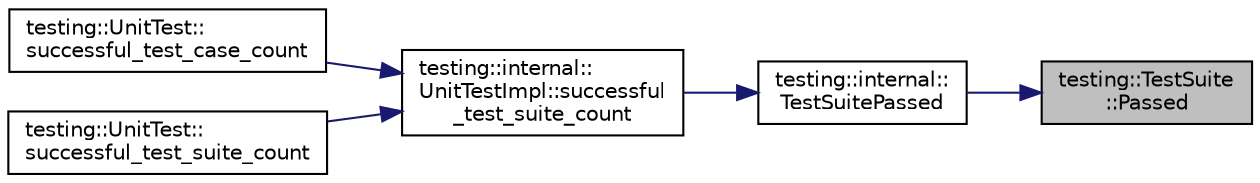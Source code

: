 digraph "testing::TestSuite::Passed"
{
 // LATEX_PDF_SIZE
  bgcolor="transparent";
  edge [fontname="Helvetica",fontsize="10",labelfontname="Helvetica",labelfontsize="10"];
  node [fontname="Helvetica",fontsize="10",shape=record];
  rankdir="RL";
  Node1 [label="testing::TestSuite\l::Passed",height=0.2,width=0.4,color="black", fillcolor="grey75", style="filled", fontcolor="black",tooltip=" "];
  Node1 -> Node2 [dir="back",color="midnightblue",fontsize="10",style="solid",fontname="Helvetica"];
  Node2 [label="testing::internal::\lTestSuitePassed",height=0.2,width=0.4,color="black",URL="$namespacetesting_1_1internal.html#a2657ed70176475ac11ae3d62d25e9a63",tooltip=" "];
  Node2 -> Node3 [dir="back",color="midnightblue",fontsize="10",style="solid",fontname="Helvetica"];
  Node3 [label="testing::internal::\lUnitTestImpl::successful\l_test_suite_count",height=0.2,width=0.4,color="black",URL="$classtesting_1_1internal_1_1UnitTestImpl.html#a959a2246e4ea23e8c8fb4f4d35846a1d",tooltip=" "];
  Node3 -> Node4 [dir="back",color="midnightblue",fontsize="10",style="solid",fontname="Helvetica"];
  Node4 [label="testing::UnitTest::\lsuccessful_test_case_count",height=0.2,width=0.4,color="black",URL="$classtesting_1_1UnitTest.html#acaa2ab71f53c25ffe0242a91c14e173f",tooltip=" "];
  Node3 -> Node5 [dir="back",color="midnightblue",fontsize="10",style="solid",fontname="Helvetica"];
  Node5 [label="testing::UnitTest::\lsuccessful_test_suite_count",height=0.2,width=0.4,color="black",URL="$classtesting_1_1UnitTest.html#aefa4c6654fed9a70c6c5ca61abae2234",tooltip=" "];
}

